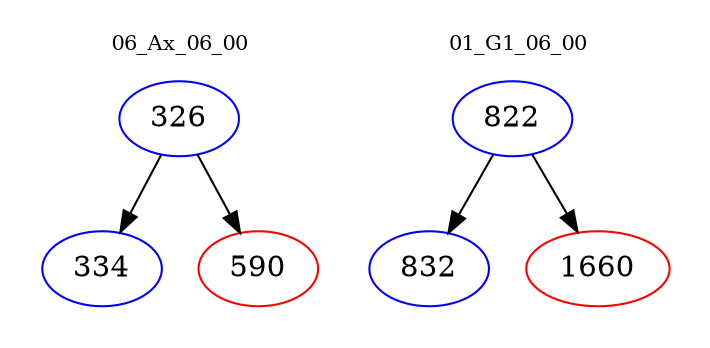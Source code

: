 digraph{
subgraph cluster_0 {
color = white
label = "06_Ax_06_00";
fontsize=10;
T0_326 [label="326", color="blue"]
T0_326 -> T0_334 [color="black"]
T0_334 [label="334", color="blue"]
T0_326 -> T0_590 [color="black"]
T0_590 [label="590", color="red"]
}
subgraph cluster_1 {
color = white
label = "01_G1_06_00";
fontsize=10;
T1_822 [label="822", color="blue"]
T1_822 -> T1_832 [color="black"]
T1_832 [label="832", color="blue"]
T1_822 -> T1_1660 [color="black"]
T1_1660 [label="1660", color="red"]
}
}
